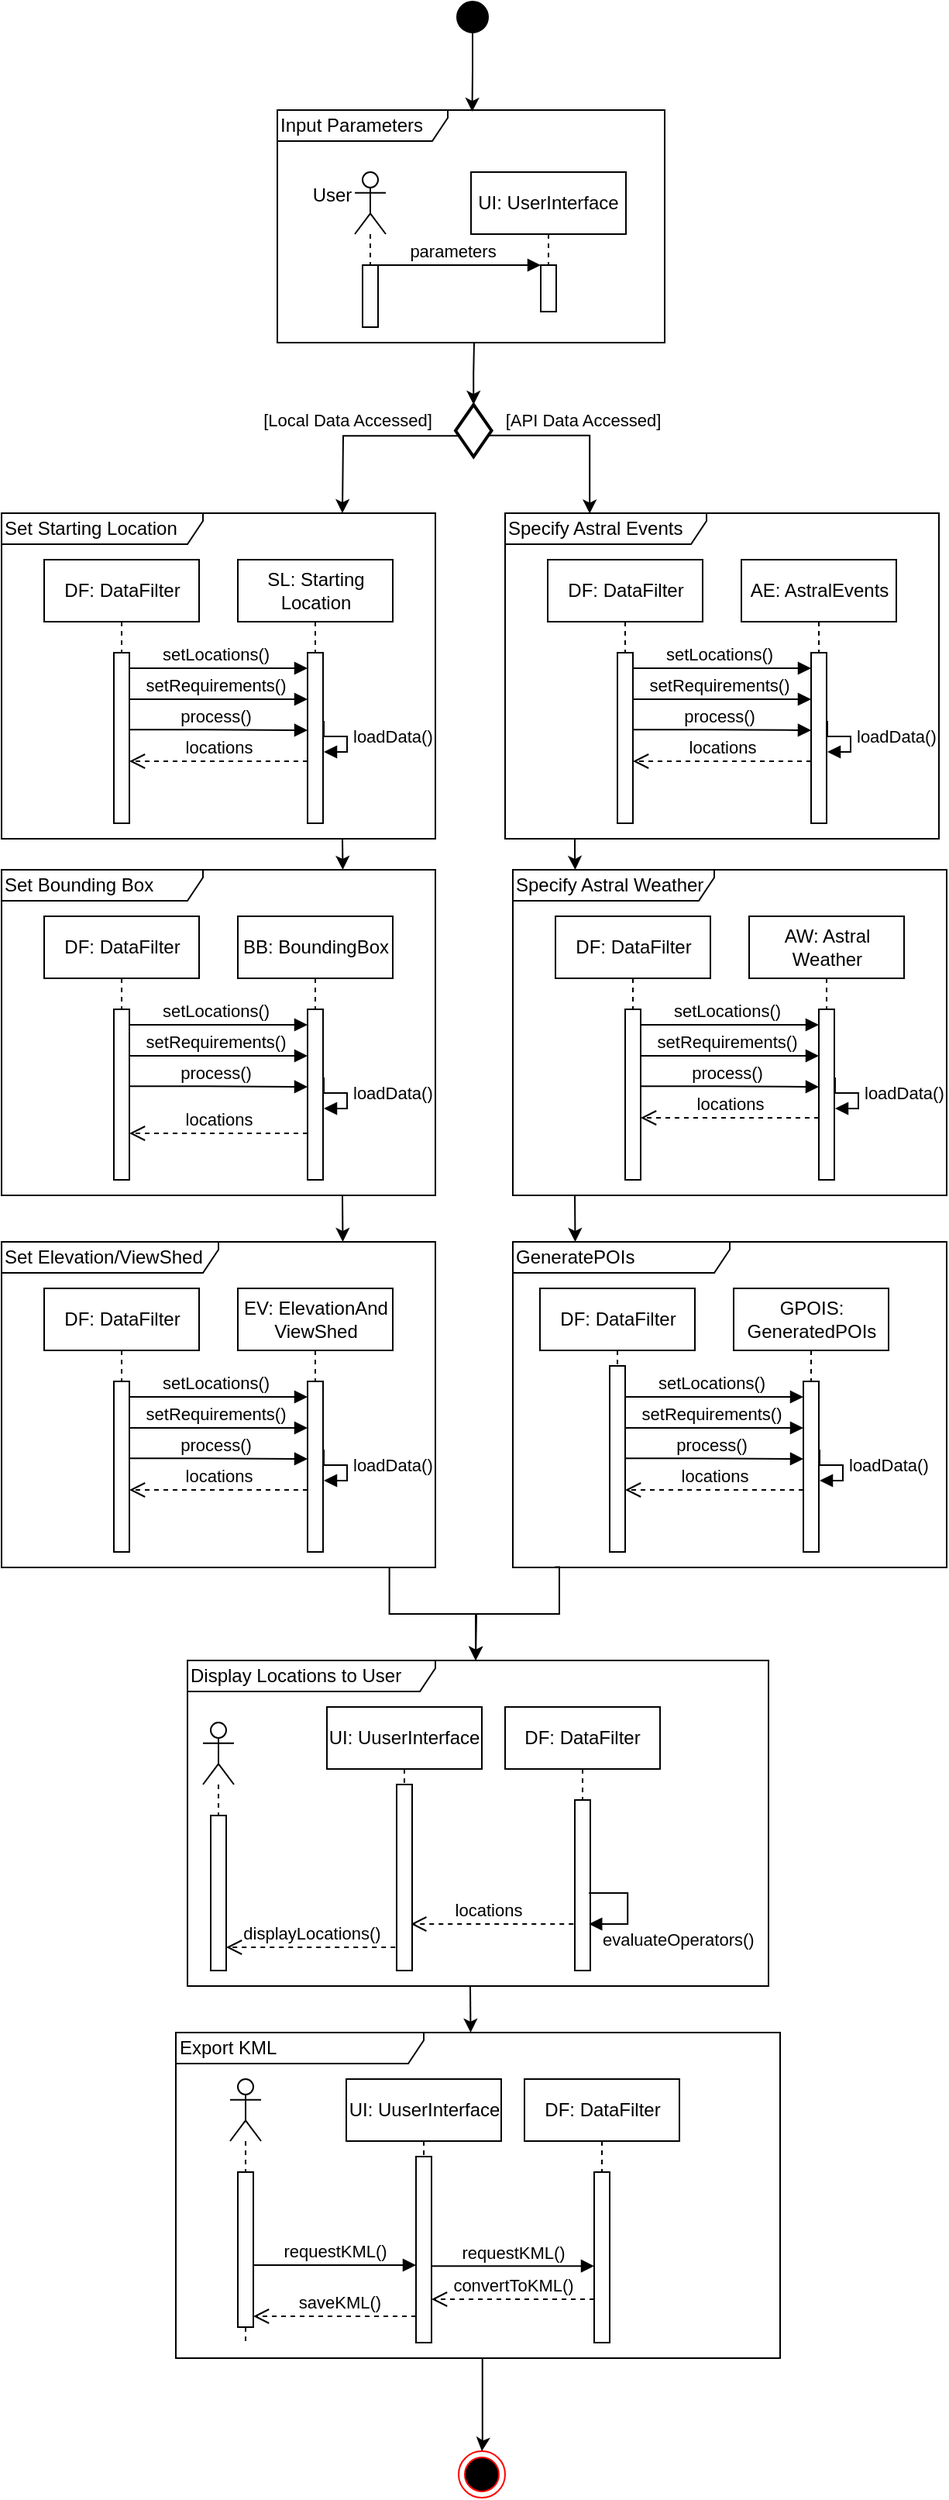 <mxfile version="22.1.7" type="device">
  <diagram id="JHvTjUsWatYXb-uX-RTq" name="Page-1">
    <mxGraphModel dx="778" dy="425" grid="1" gridSize="10" guides="1" tooltips="1" connect="1" arrows="1" fold="1" page="1" pageScale="1" pageWidth="850" pageHeight="1100" math="0" shadow="0">
      <root>
        <mxCell id="0" />
        <mxCell id="1" parent="0" />
        <mxCell id="YiFbiniZsvciW-DfF07e-1" value="" style="ellipse;whiteSpace=wrap;html=1;aspect=fixed;fillColor=#000000;" parent="1" vertex="1">
          <mxGeometry x="364" y="20" width="20" height="20" as="geometry" />
        </mxCell>
        <mxCell id="YiFbiniZsvciW-DfF07e-2" value="" style="shape=umlLifeline;perimeter=lifelinePerimeter;whiteSpace=wrap;html=1;container=1;dropTarget=0;collapsible=0;recursiveResize=0;outlineConnect=0;portConstraint=eastwest;newEdgeStyle={&quot;curved&quot;:0,&quot;rounded&quot;:0};participant=umlActor;" parent="1" vertex="1">
          <mxGeometry x="298" y="130" width="20" height="100" as="geometry" />
        </mxCell>
        <mxCell id="YiFbiniZsvciW-DfF07e-3" value="" style="html=1;points=[[0,0,0,0,5],[0,1,0,0,-5],[1,0,0,0,5],[1,1,0,0,-5]];perimeter=orthogonalPerimeter;outlineConnect=0;targetShapes=umlLifeline;portConstraint=eastwest;newEdgeStyle={&quot;curved&quot;:0,&quot;rounded&quot;:0};" parent="YiFbiniZsvciW-DfF07e-2" vertex="1">
          <mxGeometry x="5" y="60" width="10" height="40" as="geometry" />
        </mxCell>
        <mxCell id="YiFbiniZsvciW-DfF07e-4" value="User" style="text;html=1;align=center;verticalAlign=middle;resizable=0;points=[];autosize=1;strokeColor=none;fillColor=none;" parent="1" vertex="1">
          <mxGeometry x="258" y="130" width="50" height="30" as="geometry" />
        </mxCell>
        <mxCell id="YiFbiniZsvciW-DfF07e-5" value="UI: UserInterface" style="shape=umlLifeline;perimeter=lifelinePerimeter;whiteSpace=wrap;html=1;container=1;dropTarget=0;collapsible=0;recursiveResize=0;outlineConnect=0;portConstraint=eastwest;newEdgeStyle={&quot;curved&quot;:0,&quot;rounded&quot;:0};" parent="1" vertex="1">
          <mxGeometry x="373" y="130" width="100" height="90" as="geometry" />
        </mxCell>
        <mxCell id="YiFbiniZsvciW-DfF07e-6" value="" style="html=1;points=[[0,0,0,0,5],[0,1,0,0,-5],[1,0,0,0,5],[1,1,0,0,-5]];perimeter=orthogonalPerimeter;outlineConnect=0;targetShapes=umlLifeline;portConstraint=eastwest;newEdgeStyle={&quot;curved&quot;:0,&quot;rounded&quot;:0};" parent="YiFbiniZsvciW-DfF07e-5" vertex="1">
          <mxGeometry x="45" y="60" width="10" height="30" as="geometry" />
        </mxCell>
        <mxCell id="YiFbiniZsvciW-DfF07e-7" value="parameters" style="html=1;verticalAlign=bottom;endArrow=block;curved=0;rounded=0;" parent="1" edge="1">
          <mxGeometry width="80" relative="1" as="geometry">
            <mxPoint x="303" y="190" as="sourcePoint" />
            <mxPoint x="418" y="190" as="targetPoint" />
          </mxGeometry>
        </mxCell>
        <mxCell id="YiFbiniZsvciW-DfF07e-9" value="Input Parameters" style="shape=umlFrame;whiteSpace=wrap;html=1;pointerEvents=0;width=110;height=20;align=left;" parent="1" vertex="1">
          <mxGeometry x="248" y="90" width="250" height="150" as="geometry" />
        </mxCell>
        <mxCell id="YiFbiniZsvciW-DfF07e-13" style="edgeStyle=orthogonalEdgeStyle;rounded=0;orthogonalLoop=1;jettySize=auto;html=1;exitX=0.5;exitY=1;exitDx=0;exitDy=0;entryX=0.503;entryY=0.007;entryDx=0;entryDy=0;entryPerimeter=0;" parent="1" source="YiFbiniZsvciW-DfF07e-1" target="YiFbiniZsvciW-DfF07e-9" edge="1">
          <mxGeometry relative="1" as="geometry" />
        </mxCell>
        <mxCell id="DWZ_4HrFMzU2AhQ7Lu3O-1" value="" style="strokeWidth=2;html=1;shape=mxgraph.flowchart.decision;whiteSpace=wrap;" parent="1" vertex="1">
          <mxGeometry x="363.002" y="280.003" width="23.276" height="33.588" as="geometry" />
        </mxCell>
        <mxCell id="DWZ_4HrFMzU2AhQ7Lu3O-2" style="edgeStyle=orthogonalEdgeStyle;rounded=0;orthogonalLoop=1;jettySize=auto;html=1;exitX=0.5;exitY=0;exitDx=0;exitDy=0;exitPerimeter=0;entryX=0.508;entryY=1;entryDx=0;entryDy=0;entryPerimeter=0;startArrow=classic;startFill=1;endArrow=none;endFill=0;" parent="1" source="DWZ_4HrFMzU2AhQ7Lu3O-1" target="YiFbiniZsvciW-DfF07e-9" edge="1">
          <mxGeometry relative="1" as="geometry" />
        </mxCell>
        <mxCell id="DWZ_4HrFMzU2AhQ7Lu3O-7" style="edgeStyle=orthogonalEdgeStyle;rounded=0;orthogonalLoop=1;jettySize=auto;html=1;exitX=0.11;exitY=0.598;exitDx=0;exitDy=0;exitPerimeter=0;" parent="1" edge="1" source="DWZ_4HrFMzU2AhQ7Lu3O-1">
          <mxGeometry relative="1" as="geometry">
            <mxPoint x="290" y="350" as="targetPoint" />
            <mxPoint x="358" y="307" as="sourcePoint" />
          </mxGeometry>
        </mxCell>
        <mxCell id="DWZ_4HrFMzU2AhQ7Lu3O-8" value="[Local Data Accessed]" style="edgeLabel;html=1;align=center;verticalAlign=middle;resizable=0;points=[];" parent="DWZ_4HrFMzU2AhQ7Lu3O-7" vertex="1" connectable="0">
          <mxGeometry x="-0.198" y="1" relative="1" as="geometry">
            <mxPoint x="-23" y="-11" as="offset" />
          </mxGeometry>
        </mxCell>
        <mxCell id="DWZ_4HrFMzU2AhQ7Lu3O-9" style="edgeStyle=orthogonalEdgeStyle;rounded=0;orthogonalLoop=1;jettySize=auto;html=1;exitX=0.893;exitY=0.593;exitDx=0;exitDy=0;exitPerimeter=0;entryX=0.195;entryY=0.001;entryDx=0;entryDy=0;entryPerimeter=0;" parent="1" edge="1" target="DWZ_4HrFMzU2AhQ7Lu3O-59" source="DWZ_4HrFMzU2AhQ7Lu3O-1">
          <mxGeometry relative="1" as="geometry">
            <mxPoint x="460" y="330" as="targetPoint" />
            <Array as="points">
              <mxPoint x="450" y="300" />
            </Array>
            <mxPoint x="398.28" y="300" as="sourcePoint" />
          </mxGeometry>
        </mxCell>
        <mxCell id="DWZ_4HrFMzU2AhQ7Lu3O-10" value="[API Data Accessed]" style="edgeLabel;html=1;align=center;verticalAlign=middle;resizable=0;points=[];" parent="DWZ_4HrFMzU2AhQ7Lu3O-9" vertex="1" connectable="0">
          <mxGeometry x="-0.411" y="3" relative="1" as="geometry">
            <mxPoint x="27" y="-7" as="offset" />
          </mxGeometry>
        </mxCell>
        <mxCell id="DWZ_4HrFMzU2AhQ7Lu3O-21" value="DF: DataFilter" style="shape=umlLifeline;perimeter=lifelinePerimeter;whiteSpace=wrap;html=1;container=1;dropTarget=0;collapsible=0;recursiveResize=0;outlineConnect=0;portConstraint=eastwest;newEdgeStyle={&quot;curved&quot;:0,&quot;rounded&quot;:0};" parent="1" vertex="1">
          <mxGeometry x="97.5" y="380" width="100" height="170" as="geometry" />
        </mxCell>
        <mxCell id="DWZ_4HrFMzU2AhQ7Lu3O-22" value="" style="html=1;points=[[0,0,0,0,5],[0,1,0,0,-5],[1,0,0,0,5],[1,1,0,0,-5]];perimeter=orthogonalPerimeter;outlineConnect=0;targetShapes=umlLifeline;portConstraint=eastwest;newEdgeStyle={&quot;curved&quot;:0,&quot;rounded&quot;:0};" parent="DWZ_4HrFMzU2AhQ7Lu3O-21" vertex="1">
          <mxGeometry x="45" y="60" width="10" height="110" as="geometry" />
        </mxCell>
        <mxCell id="DWZ_4HrFMzU2AhQ7Lu3O-23" value="setLocations()" style="html=1;verticalAlign=bottom;endArrow=block;curved=0;rounded=0;" parent="1" edge="1">
          <mxGeometry x="-0.039" width="80" relative="1" as="geometry">
            <mxPoint x="152.5" y="450" as="sourcePoint" />
            <mxPoint x="267.5" y="450" as="targetPoint" />
            <Array as="points">
              <mxPoint x="212.5" y="450" />
            </Array>
            <mxPoint as="offset" />
          </mxGeometry>
        </mxCell>
        <mxCell id="DWZ_4HrFMzU2AhQ7Lu3O-24" value="locations" style="html=1;verticalAlign=bottom;endArrow=open;dashed=1;endSize=8;curved=0;rounded=0;" parent="1" edge="1">
          <mxGeometry relative="1" as="geometry">
            <mxPoint x="267.5" y="510" as="sourcePoint" />
            <mxPoint x="152.5" y="510" as="targetPoint" />
            <Array as="points">
              <mxPoint x="197.5" y="510" />
            </Array>
            <mxPoint as="offset" />
          </mxGeometry>
        </mxCell>
        <mxCell id="DWZ_4HrFMzU2AhQ7Lu3O-25" value="setRequirements()" style="html=1;verticalAlign=bottom;endArrow=block;curved=0;rounded=0;" parent="1" edge="1">
          <mxGeometry x="-0.039" width="80" relative="1" as="geometry">
            <mxPoint x="152.5" y="470" as="sourcePoint" />
            <mxPoint x="267.5" y="470" as="targetPoint" />
            <Array as="points">
              <mxPoint x="207.5" y="470" />
            </Array>
            <mxPoint as="offset" />
          </mxGeometry>
        </mxCell>
        <mxCell id="DWZ_4HrFMzU2AhQ7Lu3O-26" value="process()" style="html=1;verticalAlign=bottom;endArrow=block;curved=0;rounded=0;" parent="1" edge="1">
          <mxGeometry x="-0.039" width="80" relative="1" as="geometry">
            <mxPoint x="152.5" y="489.68" as="sourcePoint" />
            <mxPoint x="267.5" y="490" as="targetPoint" />
            <Array as="points">
              <mxPoint x="202.5" y="489.68" />
            </Array>
            <mxPoint as="offset" />
          </mxGeometry>
        </mxCell>
        <mxCell id="DWZ_4HrFMzU2AhQ7Lu3O-27" value="SL: Starting Location" style="shape=umlLifeline;perimeter=lifelinePerimeter;whiteSpace=wrap;html=1;container=1;dropTarget=0;collapsible=0;recursiveResize=0;outlineConnect=0;portConstraint=eastwest;newEdgeStyle={&quot;curved&quot;:0,&quot;rounded&quot;:0};" parent="1" vertex="1">
          <mxGeometry x="222.5" y="380" width="100" height="170" as="geometry" />
        </mxCell>
        <mxCell id="DWZ_4HrFMzU2AhQ7Lu3O-28" value="" style="html=1;points=[[0,0,0,0,5],[0,1,0,0,-5],[1,0,0,0,5],[1,1,0,0,-5]];perimeter=orthogonalPerimeter;outlineConnect=0;targetShapes=umlLifeline;portConstraint=eastwest;newEdgeStyle={&quot;curved&quot;:0,&quot;rounded&quot;:0};" parent="DWZ_4HrFMzU2AhQ7Lu3O-27" vertex="1">
          <mxGeometry x="45" y="60" width="10" height="110" as="geometry" />
        </mxCell>
        <mxCell id="DWZ_4HrFMzU2AhQ7Lu3O-29" value="Set Starting Location" style="shape=umlFrame;whiteSpace=wrap;html=1;pointerEvents=0;width=130;height=20;align=left;" parent="1" vertex="1">
          <mxGeometry x="70" y="350" width="280" height="210" as="geometry" />
        </mxCell>
        <mxCell id="DWZ_4HrFMzU2AhQ7Lu3O-30" value="loadData()" style="html=1;align=left;spacingLeft=2;endArrow=block;rounded=0;edgeStyle=orthogonalEdgeStyle;curved=0;rounded=0;" parent="1" edge="1">
          <mxGeometry x="-0.001" relative="1" as="geometry">
            <mxPoint x="278" y="484" as="sourcePoint" />
            <Array as="points">
              <mxPoint x="278" y="494" />
              <mxPoint x="293" y="494" />
              <mxPoint x="293" y="504" />
            </Array>
            <mxPoint x="278" y="504" as="targetPoint" />
            <mxPoint as="offset" />
          </mxGeometry>
        </mxCell>
        <mxCell id="DWZ_4HrFMzU2AhQ7Lu3O-31" value="DF: DataFilter" style="shape=umlLifeline;perimeter=lifelinePerimeter;whiteSpace=wrap;html=1;container=1;dropTarget=0;collapsible=0;recursiveResize=0;outlineConnect=0;portConstraint=eastwest;newEdgeStyle={&quot;curved&quot;:0,&quot;rounded&quot;:0};" parent="1" vertex="1">
          <mxGeometry x="97.5" y="610" width="100" height="170" as="geometry" />
        </mxCell>
        <mxCell id="DWZ_4HrFMzU2AhQ7Lu3O-32" value="" style="html=1;points=[[0,0,0,0,5],[0,1,0,0,-5],[1,0,0,0,5],[1,1,0,0,-5]];perimeter=orthogonalPerimeter;outlineConnect=0;targetShapes=umlLifeline;portConstraint=eastwest;newEdgeStyle={&quot;curved&quot;:0,&quot;rounded&quot;:0};" parent="DWZ_4HrFMzU2AhQ7Lu3O-31" vertex="1">
          <mxGeometry x="45" y="60" width="10" height="110" as="geometry" />
        </mxCell>
        <mxCell id="DWZ_4HrFMzU2AhQ7Lu3O-33" value="setLocations()" style="html=1;verticalAlign=bottom;endArrow=block;curved=0;rounded=0;" parent="1" edge="1">
          <mxGeometry x="-0.039" width="80" relative="1" as="geometry">
            <mxPoint x="152.5" y="680" as="sourcePoint" />
            <mxPoint x="267.5" y="680" as="targetPoint" />
            <Array as="points">
              <mxPoint x="212.5" y="680" />
            </Array>
            <mxPoint as="offset" />
          </mxGeometry>
        </mxCell>
        <mxCell id="DWZ_4HrFMzU2AhQ7Lu3O-35" value="setRequirements()" style="html=1;verticalAlign=bottom;endArrow=block;curved=0;rounded=0;" parent="1" edge="1">
          <mxGeometry x="-0.039" width="80" relative="1" as="geometry">
            <mxPoint x="152.5" y="700" as="sourcePoint" />
            <mxPoint x="267.5" y="700" as="targetPoint" />
            <Array as="points">
              <mxPoint x="207.5" y="700" />
            </Array>
            <mxPoint as="offset" />
          </mxGeometry>
        </mxCell>
        <mxCell id="DWZ_4HrFMzU2AhQ7Lu3O-36" value="process()" style="html=1;verticalAlign=bottom;endArrow=block;curved=0;rounded=0;" parent="1" edge="1">
          <mxGeometry x="-0.039" width="80" relative="1" as="geometry">
            <mxPoint x="152.5" y="719.68" as="sourcePoint" />
            <mxPoint x="267.5" y="720" as="targetPoint" />
            <Array as="points">
              <mxPoint x="202.5" y="719.68" />
            </Array>
            <mxPoint as="offset" />
          </mxGeometry>
        </mxCell>
        <mxCell id="DWZ_4HrFMzU2AhQ7Lu3O-37" value="BB: BoundingBox" style="shape=umlLifeline;perimeter=lifelinePerimeter;whiteSpace=wrap;html=1;container=1;dropTarget=0;collapsible=0;recursiveResize=0;outlineConnect=0;portConstraint=eastwest;newEdgeStyle={&quot;curved&quot;:0,&quot;rounded&quot;:0};" parent="1" vertex="1">
          <mxGeometry x="222.5" y="610" width="100" height="170" as="geometry" />
        </mxCell>
        <mxCell id="DWZ_4HrFMzU2AhQ7Lu3O-38" value="" style="html=1;points=[[0,0,0,0,5],[0,1,0,0,-5],[1,0,0,0,5],[1,1,0,0,-5]];perimeter=orthogonalPerimeter;outlineConnect=0;targetShapes=umlLifeline;portConstraint=eastwest;newEdgeStyle={&quot;curved&quot;:0,&quot;rounded&quot;:0};" parent="DWZ_4HrFMzU2AhQ7Lu3O-37" vertex="1">
          <mxGeometry x="45" y="60" width="10" height="110" as="geometry" />
        </mxCell>
        <mxCell id="DWZ_4HrFMzU2AhQ7Lu3O-39" value="Set Bounding Box" style="shape=umlFrame;whiteSpace=wrap;html=1;pointerEvents=0;width=130;height=20;align=left;" parent="1" vertex="1">
          <mxGeometry x="70" y="580" width="280" height="210" as="geometry" />
        </mxCell>
        <mxCell id="DWZ_4HrFMzU2AhQ7Lu3O-40" value="loadData()" style="html=1;align=left;spacingLeft=2;endArrow=block;rounded=0;edgeStyle=orthogonalEdgeStyle;curved=0;rounded=0;" parent="1" edge="1">
          <mxGeometry x="-0.001" relative="1" as="geometry">
            <mxPoint x="278" y="714" as="sourcePoint" />
            <Array as="points">
              <mxPoint x="278" y="724" />
              <mxPoint x="293" y="724" />
              <mxPoint x="293" y="734" />
            </Array>
            <mxPoint x="278" y="734" as="targetPoint" />
            <mxPoint as="offset" />
          </mxGeometry>
        </mxCell>
        <mxCell id="DWZ_4HrFMzU2AhQ7Lu3O-41" value="DF: DataFilter" style="shape=umlLifeline;perimeter=lifelinePerimeter;whiteSpace=wrap;html=1;container=1;dropTarget=0;collapsible=0;recursiveResize=0;outlineConnect=0;portConstraint=eastwest;newEdgeStyle={&quot;curved&quot;:0,&quot;rounded&quot;:0};" parent="1" vertex="1">
          <mxGeometry x="97.5" y="850" width="100" height="170" as="geometry" />
        </mxCell>
        <mxCell id="DWZ_4HrFMzU2AhQ7Lu3O-42" value="" style="html=1;points=[[0,0,0,0,5],[0,1,0,0,-5],[1,0,0,0,5],[1,1,0,0,-5]];perimeter=orthogonalPerimeter;outlineConnect=0;targetShapes=umlLifeline;portConstraint=eastwest;newEdgeStyle={&quot;curved&quot;:0,&quot;rounded&quot;:0};" parent="DWZ_4HrFMzU2AhQ7Lu3O-41" vertex="1">
          <mxGeometry x="45" y="60" width="10" height="110" as="geometry" />
        </mxCell>
        <mxCell id="DWZ_4HrFMzU2AhQ7Lu3O-43" value="setLocations()" style="html=1;verticalAlign=bottom;endArrow=block;curved=0;rounded=0;" parent="1" edge="1">
          <mxGeometry x="-0.039" width="80" relative="1" as="geometry">
            <mxPoint x="152.5" y="920" as="sourcePoint" />
            <mxPoint x="267.5" y="920" as="targetPoint" />
            <Array as="points">
              <mxPoint x="212.5" y="920" />
            </Array>
            <mxPoint as="offset" />
          </mxGeometry>
        </mxCell>
        <mxCell id="DWZ_4HrFMzU2AhQ7Lu3O-44" value="locations" style="html=1;verticalAlign=bottom;endArrow=open;dashed=1;endSize=8;curved=0;rounded=0;" parent="1" edge="1">
          <mxGeometry relative="1" as="geometry">
            <mxPoint x="267.5" y="980" as="sourcePoint" />
            <mxPoint x="152.5" y="980" as="targetPoint" />
            <Array as="points">
              <mxPoint x="197.5" y="980" />
            </Array>
            <mxPoint as="offset" />
          </mxGeometry>
        </mxCell>
        <mxCell id="DWZ_4HrFMzU2AhQ7Lu3O-45" value="setRequirements()" style="html=1;verticalAlign=bottom;endArrow=block;curved=0;rounded=0;" parent="1" edge="1">
          <mxGeometry x="-0.039" width="80" relative="1" as="geometry">
            <mxPoint x="152.5" y="940" as="sourcePoint" />
            <mxPoint x="267.5" y="940" as="targetPoint" />
            <Array as="points">
              <mxPoint x="207.5" y="940" />
            </Array>
            <mxPoint as="offset" />
          </mxGeometry>
        </mxCell>
        <mxCell id="DWZ_4HrFMzU2AhQ7Lu3O-46" value="process()" style="html=1;verticalAlign=bottom;endArrow=block;curved=0;rounded=0;" parent="1" edge="1">
          <mxGeometry x="-0.039" width="80" relative="1" as="geometry">
            <mxPoint x="152.5" y="959.68" as="sourcePoint" />
            <mxPoint x="267.5" y="960" as="targetPoint" />
            <Array as="points">
              <mxPoint x="202.5" y="959.68" />
            </Array>
            <mxPoint as="offset" />
          </mxGeometry>
        </mxCell>
        <mxCell id="DWZ_4HrFMzU2AhQ7Lu3O-47" value="EV: ElevationAnd&lt;br&gt;ViewShed" style="shape=umlLifeline;perimeter=lifelinePerimeter;whiteSpace=wrap;html=1;container=1;dropTarget=0;collapsible=0;recursiveResize=0;outlineConnect=0;portConstraint=eastwest;newEdgeStyle={&quot;curved&quot;:0,&quot;rounded&quot;:0};" parent="1" vertex="1">
          <mxGeometry x="222.5" y="850" width="100" height="170" as="geometry" />
        </mxCell>
        <mxCell id="DWZ_4HrFMzU2AhQ7Lu3O-48" value="" style="html=1;points=[[0,0,0,0,5],[0,1,0,0,-5],[1,0,0,0,5],[1,1,0,0,-5]];perimeter=orthogonalPerimeter;outlineConnect=0;targetShapes=umlLifeline;portConstraint=eastwest;newEdgeStyle={&quot;curved&quot;:0,&quot;rounded&quot;:0};" parent="DWZ_4HrFMzU2AhQ7Lu3O-47" vertex="1">
          <mxGeometry x="45" y="60" width="10" height="110" as="geometry" />
        </mxCell>
        <mxCell id="DWZ_4HrFMzU2AhQ7Lu3O-49" value="Set Elevation/ViewShed" style="shape=umlFrame;whiteSpace=wrap;html=1;pointerEvents=0;width=140;height=20;align=left;" parent="1" vertex="1">
          <mxGeometry x="70" y="820" width="280" height="210" as="geometry" />
        </mxCell>
        <mxCell id="DWZ_4HrFMzU2AhQ7Lu3O-50" value="loadData()" style="html=1;align=left;spacingLeft=2;endArrow=block;rounded=0;edgeStyle=orthogonalEdgeStyle;curved=0;rounded=0;" parent="1" edge="1">
          <mxGeometry x="-0.001" relative="1" as="geometry">
            <mxPoint x="278" y="954" as="sourcePoint" />
            <Array as="points">
              <mxPoint x="278" y="964" />
              <mxPoint x="293" y="964" />
              <mxPoint x="293" y="974" />
            </Array>
            <mxPoint x="278" y="974" as="targetPoint" />
            <mxPoint as="offset" />
          </mxGeometry>
        </mxCell>
        <mxCell id="DWZ_4HrFMzU2AhQ7Lu3O-51" value="DF: DataFilter" style="shape=umlLifeline;perimeter=lifelinePerimeter;whiteSpace=wrap;html=1;container=1;dropTarget=0;collapsible=0;recursiveResize=0;outlineConnect=0;portConstraint=eastwest;newEdgeStyle={&quot;curved&quot;:0,&quot;rounded&quot;:0};" parent="1" vertex="1">
          <mxGeometry x="422.5" y="380" width="100" height="170" as="geometry" />
        </mxCell>
        <mxCell id="DWZ_4HrFMzU2AhQ7Lu3O-52" value="" style="html=1;points=[[0,0,0,0,5],[0,1,0,0,-5],[1,0,0,0,5],[1,1,0,0,-5]];perimeter=orthogonalPerimeter;outlineConnect=0;targetShapes=umlLifeline;portConstraint=eastwest;newEdgeStyle={&quot;curved&quot;:0,&quot;rounded&quot;:0};" parent="DWZ_4HrFMzU2AhQ7Lu3O-51" vertex="1">
          <mxGeometry x="45" y="60" width="10" height="110" as="geometry" />
        </mxCell>
        <mxCell id="DWZ_4HrFMzU2AhQ7Lu3O-53" value="setLocations()" style="html=1;verticalAlign=bottom;endArrow=block;curved=0;rounded=0;" parent="1" edge="1">
          <mxGeometry x="-0.039" width="80" relative="1" as="geometry">
            <mxPoint x="477.5" y="450" as="sourcePoint" />
            <mxPoint x="592.5" y="450" as="targetPoint" />
            <Array as="points">
              <mxPoint x="537.5" y="450" />
            </Array>
            <mxPoint as="offset" />
          </mxGeometry>
        </mxCell>
        <mxCell id="DWZ_4HrFMzU2AhQ7Lu3O-54" value="locations" style="html=1;verticalAlign=bottom;endArrow=open;dashed=1;endSize=8;curved=0;rounded=0;" parent="1" edge="1">
          <mxGeometry relative="1" as="geometry">
            <mxPoint x="592.5" y="510" as="sourcePoint" />
            <mxPoint x="477.5" y="510" as="targetPoint" />
            <Array as="points">
              <mxPoint x="522.5" y="510" />
            </Array>
            <mxPoint as="offset" />
          </mxGeometry>
        </mxCell>
        <mxCell id="DWZ_4HrFMzU2AhQ7Lu3O-55" value="setRequirements()" style="html=1;verticalAlign=bottom;endArrow=block;curved=0;rounded=0;" parent="1" edge="1">
          <mxGeometry x="-0.039" width="80" relative="1" as="geometry">
            <mxPoint x="477.5" y="470" as="sourcePoint" />
            <mxPoint x="592.5" y="470" as="targetPoint" />
            <Array as="points">
              <mxPoint x="532.5" y="470" />
            </Array>
            <mxPoint as="offset" />
          </mxGeometry>
        </mxCell>
        <mxCell id="DWZ_4HrFMzU2AhQ7Lu3O-56" value="process()" style="html=1;verticalAlign=bottom;endArrow=block;curved=0;rounded=0;" parent="1" edge="1">
          <mxGeometry x="-0.039" width="80" relative="1" as="geometry">
            <mxPoint x="477.5" y="489.68" as="sourcePoint" />
            <mxPoint x="592.5" y="490" as="targetPoint" />
            <Array as="points">
              <mxPoint x="527.5" y="489.68" />
            </Array>
            <mxPoint as="offset" />
          </mxGeometry>
        </mxCell>
        <mxCell id="DWZ_4HrFMzU2AhQ7Lu3O-57" value="AE: AstralEvents" style="shape=umlLifeline;perimeter=lifelinePerimeter;whiteSpace=wrap;html=1;container=1;dropTarget=0;collapsible=0;recursiveResize=0;outlineConnect=0;portConstraint=eastwest;newEdgeStyle={&quot;curved&quot;:0,&quot;rounded&quot;:0};" parent="1" vertex="1">
          <mxGeometry x="547.5" y="380" width="100" height="170" as="geometry" />
        </mxCell>
        <mxCell id="DWZ_4HrFMzU2AhQ7Lu3O-58" value="" style="html=1;points=[[0,0,0,0,5],[0,1,0,0,-5],[1,0,0,0,5],[1,1,0,0,-5]];perimeter=orthogonalPerimeter;outlineConnect=0;targetShapes=umlLifeline;portConstraint=eastwest;newEdgeStyle={&quot;curved&quot;:0,&quot;rounded&quot;:0};" parent="DWZ_4HrFMzU2AhQ7Lu3O-57" vertex="1">
          <mxGeometry x="45" y="60" width="10" height="110" as="geometry" />
        </mxCell>
        <mxCell id="DWZ_4HrFMzU2AhQ7Lu3O-59" value="Specify Astral Events" style="shape=umlFrame;whiteSpace=wrap;html=1;pointerEvents=0;width=130;height=20;align=left;" parent="1" vertex="1">
          <mxGeometry x="395" y="350" width="280" height="210" as="geometry" />
        </mxCell>
        <mxCell id="DWZ_4HrFMzU2AhQ7Lu3O-60" value="loadData()" style="html=1;align=left;spacingLeft=2;endArrow=block;rounded=0;edgeStyle=orthogonalEdgeStyle;curved=0;rounded=0;" parent="1" edge="1">
          <mxGeometry x="-0.001" relative="1" as="geometry">
            <mxPoint x="603" y="484" as="sourcePoint" />
            <Array as="points">
              <mxPoint x="603" y="494" />
              <mxPoint x="618" y="494" />
              <mxPoint x="618" y="504" />
            </Array>
            <mxPoint x="603" y="504" as="targetPoint" />
            <mxPoint as="offset" />
          </mxGeometry>
        </mxCell>
        <mxCell id="DWZ_4HrFMzU2AhQ7Lu3O-61" value="DF: DataFilter" style="shape=umlLifeline;perimeter=lifelinePerimeter;whiteSpace=wrap;html=1;container=1;dropTarget=0;collapsible=0;recursiveResize=0;outlineConnect=0;portConstraint=eastwest;newEdgeStyle={&quot;curved&quot;:0,&quot;rounded&quot;:0};" parent="1" vertex="1">
          <mxGeometry x="427.5" y="610" width="100" height="170" as="geometry" />
        </mxCell>
        <mxCell id="DWZ_4HrFMzU2AhQ7Lu3O-62" value="" style="html=1;points=[[0,0,0,0,5],[0,1,0,0,-5],[1,0,0,0,5],[1,1,0,0,-5]];perimeter=orthogonalPerimeter;outlineConnect=0;targetShapes=umlLifeline;portConstraint=eastwest;newEdgeStyle={&quot;curved&quot;:0,&quot;rounded&quot;:0};" parent="DWZ_4HrFMzU2AhQ7Lu3O-61" vertex="1">
          <mxGeometry x="45" y="60" width="10" height="110" as="geometry" />
        </mxCell>
        <mxCell id="DWZ_4HrFMzU2AhQ7Lu3O-63" value="setLocations()" style="html=1;verticalAlign=bottom;endArrow=block;curved=0;rounded=0;" parent="1" edge="1">
          <mxGeometry x="-0.039" width="80" relative="1" as="geometry">
            <mxPoint x="482.5" y="680" as="sourcePoint" />
            <mxPoint x="597.5" y="680" as="targetPoint" />
            <Array as="points">
              <mxPoint x="542.5" y="680" />
            </Array>
            <mxPoint as="offset" />
          </mxGeometry>
        </mxCell>
        <mxCell id="DWZ_4HrFMzU2AhQ7Lu3O-64" value="locations" style="html=1;verticalAlign=bottom;endArrow=open;dashed=1;endSize=8;curved=0;rounded=0;" parent="1" edge="1">
          <mxGeometry relative="1" as="geometry">
            <mxPoint x="597.5" y="740" as="sourcePoint" />
            <mxPoint x="482.5" y="740" as="targetPoint" />
            <Array as="points">
              <mxPoint x="527.5" y="740" />
            </Array>
            <mxPoint as="offset" />
          </mxGeometry>
        </mxCell>
        <mxCell id="DWZ_4HrFMzU2AhQ7Lu3O-65" value="setRequirements()" style="html=1;verticalAlign=bottom;endArrow=block;curved=0;rounded=0;" parent="1" edge="1">
          <mxGeometry x="-0.039" width="80" relative="1" as="geometry">
            <mxPoint x="482.5" y="700" as="sourcePoint" />
            <mxPoint x="597.5" y="700" as="targetPoint" />
            <Array as="points">
              <mxPoint x="537.5" y="700" />
            </Array>
            <mxPoint as="offset" />
          </mxGeometry>
        </mxCell>
        <mxCell id="DWZ_4HrFMzU2AhQ7Lu3O-66" value="process()" style="html=1;verticalAlign=bottom;endArrow=block;curved=0;rounded=0;" parent="1" edge="1">
          <mxGeometry x="-0.039" width="80" relative="1" as="geometry">
            <mxPoint x="482.5" y="719.68" as="sourcePoint" />
            <mxPoint x="597.5" y="720" as="targetPoint" />
            <Array as="points">
              <mxPoint x="532.5" y="719.68" />
            </Array>
            <mxPoint as="offset" />
          </mxGeometry>
        </mxCell>
        <mxCell id="DWZ_4HrFMzU2AhQ7Lu3O-67" value="AW: Astral Weather" style="shape=umlLifeline;perimeter=lifelinePerimeter;whiteSpace=wrap;html=1;container=1;dropTarget=0;collapsible=0;recursiveResize=0;outlineConnect=0;portConstraint=eastwest;newEdgeStyle={&quot;curved&quot;:0,&quot;rounded&quot;:0};" parent="1" vertex="1">
          <mxGeometry x="552.5" y="610" width="100" height="170" as="geometry" />
        </mxCell>
        <mxCell id="DWZ_4HrFMzU2AhQ7Lu3O-68" value="" style="html=1;points=[[0,0,0,0,5],[0,1,0,0,-5],[1,0,0,0,5],[1,1,0,0,-5]];perimeter=orthogonalPerimeter;outlineConnect=0;targetShapes=umlLifeline;portConstraint=eastwest;newEdgeStyle={&quot;curved&quot;:0,&quot;rounded&quot;:0};" parent="DWZ_4HrFMzU2AhQ7Lu3O-67" vertex="1">
          <mxGeometry x="45" y="60" width="10" height="110" as="geometry" />
        </mxCell>
        <mxCell id="DWZ_4HrFMzU2AhQ7Lu3O-69" value="Specify Astral Weather" style="shape=umlFrame;whiteSpace=wrap;html=1;pointerEvents=0;width=130;height=20;align=left;" parent="1" vertex="1">
          <mxGeometry x="400" y="580" width="280" height="210" as="geometry" />
        </mxCell>
        <mxCell id="DWZ_4HrFMzU2AhQ7Lu3O-70" value="loadData()" style="html=1;align=left;spacingLeft=2;endArrow=block;rounded=0;edgeStyle=orthogonalEdgeStyle;curved=0;rounded=0;" parent="1" edge="1">
          <mxGeometry x="-0.001" relative="1" as="geometry">
            <mxPoint x="608" y="714" as="sourcePoint" />
            <Array as="points">
              <mxPoint x="608" y="724" />
              <mxPoint x="623" y="724" />
              <mxPoint x="623" y="734" />
            </Array>
            <mxPoint x="608" y="734" as="targetPoint" />
            <mxPoint as="offset" />
          </mxGeometry>
        </mxCell>
        <mxCell id="DWZ_4HrFMzU2AhQ7Lu3O-71" value="DF: DataFilter" style="shape=umlLifeline;perimeter=lifelinePerimeter;whiteSpace=wrap;html=1;container=1;dropTarget=0;collapsible=0;recursiveResize=0;outlineConnect=0;portConstraint=eastwest;newEdgeStyle={&quot;curved&quot;:0,&quot;rounded&quot;:0};" parent="1" vertex="1">
          <mxGeometry x="417.5" y="850" width="100" height="170" as="geometry" />
        </mxCell>
        <mxCell id="DWZ_4HrFMzU2AhQ7Lu3O-72" value="" style="html=1;points=[[0,0,0,0,5],[0,1,0,0,-5],[1,0,0,0,5],[1,1,0,0,-5]];perimeter=orthogonalPerimeter;outlineConnect=0;targetShapes=umlLifeline;portConstraint=eastwest;newEdgeStyle={&quot;curved&quot;:0,&quot;rounded&quot;:0};" parent="DWZ_4HrFMzU2AhQ7Lu3O-71" vertex="1">
          <mxGeometry x="45" y="50" width="10" height="120" as="geometry" />
        </mxCell>
        <mxCell id="DWZ_4HrFMzU2AhQ7Lu3O-73" value="setLocations()" style="html=1;verticalAlign=bottom;endArrow=block;curved=0;rounded=0;" parent="1" edge="1">
          <mxGeometry x="-0.039" width="80" relative="1" as="geometry">
            <mxPoint x="472.5" y="920" as="sourcePoint" />
            <mxPoint x="587.5" y="920" as="targetPoint" />
            <Array as="points">
              <mxPoint x="532.5" y="920" />
            </Array>
            <mxPoint as="offset" />
          </mxGeometry>
        </mxCell>
        <mxCell id="DWZ_4HrFMzU2AhQ7Lu3O-74" value="locations" style="html=1;verticalAlign=bottom;endArrow=open;dashed=1;endSize=8;curved=0;rounded=0;" parent="1" edge="1">
          <mxGeometry relative="1" as="geometry">
            <mxPoint x="587.5" y="980" as="sourcePoint" />
            <mxPoint x="472.5" y="980" as="targetPoint" />
            <Array as="points">
              <mxPoint x="517.5" y="980" />
            </Array>
            <mxPoint as="offset" />
          </mxGeometry>
        </mxCell>
        <mxCell id="DWZ_4HrFMzU2AhQ7Lu3O-75" value="setRequirements()" style="html=1;verticalAlign=bottom;endArrow=block;curved=0;rounded=0;" parent="1" edge="1">
          <mxGeometry x="-0.039" width="80" relative="1" as="geometry">
            <mxPoint x="472.5" y="940" as="sourcePoint" />
            <mxPoint x="587.5" y="940" as="targetPoint" />
            <Array as="points">
              <mxPoint x="527.5" y="940" />
            </Array>
            <mxPoint as="offset" />
          </mxGeometry>
        </mxCell>
        <mxCell id="DWZ_4HrFMzU2AhQ7Lu3O-76" value="process()" style="html=1;verticalAlign=bottom;endArrow=block;curved=0;rounded=0;" parent="1" edge="1">
          <mxGeometry x="-0.039" width="80" relative="1" as="geometry">
            <mxPoint x="472.5" y="959.68" as="sourcePoint" />
            <mxPoint x="587.5" y="960" as="targetPoint" />
            <Array as="points">
              <mxPoint x="522.5" y="959.68" />
            </Array>
            <mxPoint as="offset" />
          </mxGeometry>
        </mxCell>
        <mxCell id="DWZ_4HrFMzU2AhQ7Lu3O-77" value="GPOIS: GeneratedPOIs" style="shape=umlLifeline;perimeter=lifelinePerimeter;whiteSpace=wrap;html=1;container=1;dropTarget=0;collapsible=0;recursiveResize=0;outlineConnect=0;portConstraint=eastwest;newEdgeStyle={&quot;curved&quot;:0,&quot;rounded&quot;:0};" parent="1" vertex="1">
          <mxGeometry x="542.5" y="850" width="100" height="170" as="geometry" />
        </mxCell>
        <mxCell id="DWZ_4HrFMzU2AhQ7Lu3O-78" value="" style="html=1;points=[[0,0,0,0,5],[0,1,0,0,-5],[1,0,0,0,5],[1,1,0,0,-5]];perimeter=orthogonalPerimeter;outlineConnect=0;targetShapes=umlLifeline;portConstraint=eastwest;newEdgeStyle={&quot;curved&quot;:0,&quot;rounded&quot;:0};" parent="DWZ_4HrFMzU2AhQ7Lu3O-77" vertex="1">
          <mxGeometry x="45" y="60" width="10" height="110" as="geometry" />
        </mxCell>
        <mxCell id="DWZ_4HrFMzU2AhQ7Lu3O-79" value="GeneratePOIs" style="shape=umlFrame;whiteSpace=wrap;html=1;pointerEvents=0;width=140;height=20;align=left;" parent="1" vertex="1">
          <mxGeometry x="400" y="820" width="280" height="210" as="geometry" />
        </mxCell>
        <mxCell id="DWZ_4HrFMzU2AhQ7Lu3O-80" value="loadData()" style="html=1;align=left;spacingLeft=2;endArrow=block;rounded=0;edgeStyle=orthogonalEdgeStyle;curved=0;rounded=0;" parent="1" edge="1">
          <mxGeometry x="-0.001" relative="1" as="geometry">
            <mxPoint x="598" y="954" as="sourcePoint" />
            <Array as="points">
              <mxPoint x="598" y="964" />
              <mxPoint x="613" y="964" />
              <mxPoint x="613" y="974" />
            </Array>
            <mxPoint x="598" y="974" as="targetPoint" />
            <mxPoint as="offset" />
          </mxGeometry>
        </mxCell>
        <mxCell id="DWZ_4HrFMzU2AhQ7Lu3O-84" style="edgeStyle=orthogonalEdgeStyle;rounded=0;orthogonalLoop=1;jettySize=auto;html=1;entryX=0.508;entryY=1;entryDx=0;entryDy=0;entryPerimeter=0;" parent="1" edge="1">
          <mxGeometry relative="1" as="geometry">
            <mxPoint x="290" y="560" as="sourcePoint" />
            <mxPoint x="290.25" y="580" as="targetPoint" />
          </mxGeometry>
        </mxCell>
        <mxCell id="DWZ_4HrFMzU2AhQ7Lu3O-85" style="edgeStyle=orthogonalEdgeStyle;rounded=0;orthogonalLoop=1;jettySize=auto;html=1;entryX=0.508;entryY=1;entryDx=0;entryDy=0;entryPerimeter=0;" parent="1" edge="1">
          <mxGeometry relative="1" as="geometry">
            <mxPoint x="440" y="560" as="sourcePoint" />
            <mxPoint x="440.25" y="580" as="targetPoint" />
            <Array as="points">
              <mxPoint x="440" y="570" />
              <mxPoint x="440" y="570" />
            </Array>
          </mxGeometry>
        </mxCell>
        <mxCell id="DWZ_4HrFMzU2AhQ7Lu3O-86" style="edgeStyle=orthogonalEdgeStyle;rounded=0;orthogonalLoop=1;jettySize=auto;html=1;entryX=0.508;entryY=1;entryDx=0;entryDy=0;entryPerimeter=0;" parent="1" edge="1">
          <mxGeometry relative="1" as="geometry">
            <mxPoint x="290" y="790" as="sourcePoint" />
            <mxPoint x="290.25" y="820" as="targetPoint" />
          </mxGeometry>
        </mxCell>
        <mxCell id="DWZ_4HrFMzU2AhQ7Lu3O-89" value="UI: UuserInterface" style="shape=umlLifeline;perimeter=lifelinePerimeter;whiteSpace=wrap;html=1;container=1;dropTarget=0;collapsible=0;recursiveResize=0;outlineConnect=0;portConstraint=eastwest;newEdgeStyle={&quot;curved&quot;:0,&quot;rounded&quot;:0};" parent="1" vertex="1">
          <mxGeometry x="280" y="1120" width="100" height="170" as="geometry" />
        </mxCell>
        <mxCell id="DWZ_4HrFMzU2AhQ7Lu3O-90" value="" style="html=1;points=[[0,0,0,0,5],[0,1,0,0,-5],[1,0,0,0,5],[1,1,0,0,-5]];perimeter=orthogonalPerimeter;outlineConnect=0;targetShapes=umlLifeline;portConstraint=eastwest;newEdgeStyle={&quot;curved&quot;:0,&quot;rounded&quot;:0};" parent="DWZ_4HrFMzU2AhQ7Lu3O-89" vertex="1">
          <mxGeometry x="45" y="50" width="10" height="120" as="geometry" />
        </mxCell>
        <mxCell id="DWZ_4HrFMzU2AhQ7Lu3O-91" value="DF: DataFilter" style="shape=umlLifeline;perimeter=lifelinePerimeter;whiteSpace=wrap;html=1;container=1;dropTarget=0;collapsible=0;recursiveResize=0;outlineConnect=0;portConstraint=eastwest;newEdgeStyle={&quot;curved&quot;:0,&quot;rounded&quot;:0};" parent="1" vertex="1">
          <mxGeometry x="395" y="1120" width="100" height="170" as="geometry" />
        </mxCell>
        <mxCell id="DWZ_4HrFMzU2AhQ7Lu3O-92" value="" style="html=1;points=[[0,0,0,0,5],[0,1,0,0,-5],[1,0,0,0,5],[1,1,0,0,-5]];perimeter=orthogonalPerimeter;outlineConnect=0;targetShapes=umlLifeline;portConstraint=eastwest;newEdgeStyle={&quot;curved&quot;:0,&quot;rounded&quot;:0};" parent="DWZ_4HrFMzU2AhQ7Lu3O-91" vertex="1">
          <mxGeometry x="45" y="60" width="10" height="110" as="geometry" />
        </mxCell>
        <mxCell id="DWZ_4HrFMzU2AhQ7Lu3O-93" value="Display Locations to User" style="shape=umlFrame;whiteSpace=wrap;html=1;pointerEvents=0;width=160;height=20;align=left;" parent="1" vertex="1">
          <mxGeometry x="190" y="1090" width="375" height="210" as="geometry" />
        </mxCell>
        <mxCell id="DWZ_4HrFMzU2AhQ7Lu3O-97" value="" style="shape=umlLifeline;perimeter=lifelinePerimeter;whiteSpace=wrap;html=1;container=1;dropTarget=0;collapsible=0;recursiveResize=0;outlineConnect=0;portConstraint=eastwest;newEdgeStyle={&quot;curved&quot;:0,&quot;rounded&quot;:0};participant=umlActor;" parent="1" vertex="1">
          <mxGeometry x="200" y="1130" width="20" height="160" as="geometry" />
        </mxCell>
        <mxCell id="DWZ_4HrFMzU2AhQ7Lu3O-98" value="" style="html=1;points=[[0,0,0,0,5],[0,1,0,0,-5],[1,0,0,0,5],[1,1,0,0,-5]];perimeter=orthogonalPerimeter;outlineConnect=0;targetShapes=umlLifeline;portConstraint=eastwest;newEdgeStyle={&quot;curved&quot;:0,&quot;rounded&quot;:0};" parent="DWZ_4HrFMzU2AhQ7Lu3O-97" vertex="1">
          <mxGeometry x="5" y="60" width="10" height="100" as="geometry" />
        </mxCell>
        <mxCell id="DWZ_4HrFMzU2AhQ7Lu3O-99" value="evaluateOperators()" style="html=1;align=left;spacingLeft=2;endArrow=block;rounded=0;edgeStyle=orthogonalEdgeStyle;curved=0;rounded=0;" parent="1" edge="1">
          <mxGeometry x="0.857" y="10" relative="1" as="geometry">
            <mxPoint x="449.11" y="1240" as="sourcePoint" />
            <Array as="points">
              <mxPoint x="474.11" y="1240" />
              <mxPoint x="474.11" y="1260" />
            </Array>
            <mxPoint x="449.11" y="1260" as="targetPoint" />
            <mxPoint as="offset" />
          </mxGeometry>
        </mxCell>
        <mxCell id="DWZ_4HrFMzU2AhQ7Lu3O-100" value="displayLocations()" style="html=1;verticalAlign=bottom;endArrow=open;dashed=1;endSize=8;curved=0;rounded=0;" parent="1" target="DWZ_4HrFMzU2AhQ7Lu3O-98" edge="1">
          <mxGeometry relative="1" as="geometry">
            <mxPoint x="324.11" y="1275" as="sourcePoint" />
            <mxPoint x="219.11" y="1275" as="targetPoint" />
          </mxGeometry>
        </mxCell>
        <mxCell id="DWZ_4HrFMzU2AhQ7Lu3O-101" value="locations" style="html=1;verticalAlign=bottom;endArrow=open;dashed=1;endSize=8;curved=0;rounded=0;" parent="1" edge="1">
          <mxGeometry x="0.052" relative="1" as="geometry">
            <mxPoint x="439.11" y="1260" as="sourcePoint" />
            <mxPoint x="334.11" y="1260" as="targetPoint" />
            <mxPoint as="offset" />
          </mxGeometry>
        </mxCell>
        <mxCell id="DWZ_4HrFMzU2AhQ7Lu3O-102" value="UI: UuserInterface" style="shape=umlLifeline;perimeter=lifelinePerimeter;whiteSpace=wrap;html=1;container=1;dropTarget=0;collapsible=0;recursiveResize=0;outlineConnect=0;portConstraint=eastwest;newEdgeStyle={&quot;curved&quot;:0,&quot;rounded&quot;:0};" parent="1" vertex="1">
          <mxGeometry x="292.5" y="1360" width="100" height="170" as="geometry" />
        </mxCell>
        <mxCell id="DWZ_4HrFMzU2AhQ7Lu3O-103" value="" style="html=1;points=[[0,0,0,0,5],[0,1,0,0,-5],[1,0,0,0,5],[1,1,0,0,-5]];perimeter=orthogonalPerimeter;outlineConnect=0;targetShapes=umlLifeline;portConstraint=eastwest;newEdgeStyle={&quot;curved&quot;:0,&quot;rounded&quot;:0};" parent="DWZ_4HrFMzU2AhQ7Lu3O-102" vertex="1">
          <mxGeometry x="45" y="50" width="10" height="120" as="geometry" />
        </mxCell>
        <mxCell id="DWZ_4HrFMzU2AhQ7Lu3O-104" value="DF: DataFilter" style="shape=umlLifeline;perimeter=lifelinePerimeter;whiteSpace=wrap;html=1;container=1;dropTarget=0;collapsible=0;recursiveResize=0;outlineConnect=0;portConstraint=eastwest;newEdgeStyle={&quot;curved&quot;:0,&quot;rounded&quot;:0};" parent="1" vertex="1">
          <mxGeometry x="407.5" y="1360" width="100" height="170" as="geometry" />
        </mxCell>
        <mxCell id="DWZ_4HrFMzU2AhQ7Lu3O-105" value="" style="html=1;points=[[0,0,0,0,5],[0,1,0,0,-5],[1,0,0,0,5],[1,1,0,0,-5]];perimeter=orthogonalPerimeter;outlineConnect=0;targetShapes=umlLifeline;portConstraint=eastwest;newEdgeStyle={&quot;curved&quot;:0,&quot;rounded&quot;:0};" parent="DWZ_4HrFMzU2AhQ7Lu3O-104" vertex="1">
          <mxGeometry x="45" y="60" width="10" height="110" as="geometry" />
        </mxCell>
        <mxCell id="DWZ_4HrFMzU2AhQ7Lu3O-106" value="Export KML" style="shape=umlFrame;whiteSpace=wrap;html=1;pointerEvents=0;width=160;height=20;align=left;" parent="1" vertex="1">
          <mxGeometry x="182.5" y="1330" width="390" height="210" as="geometry" />
        </mxCell>
        <mxCell id="DWZ_4HrFMzU2AhQ7Lu3O-107" value="" style="shape=umlLifeline;perimeter=lifelinePerimeter;whiteSpace=wrap;html=1;container=1;dropTarget=0;collapsible=0;recursiveResize=0;outlineConnect=0;portConstraint=eastwest;newEdgeStyle={&quot;curved&quot;:0,&quot;rounded&quot;:0};participant=umlActor;" parent="1" vertex="1">
          <mxGeometry x="217.5" y="1360" width="20" height="170" as="geometry" />
        </mxCell>
        <mxCell id="DWZ_4HrFMzU2AhQ7Lu3O-108" value="" style="html=1;points=[[0,0,0,0,5],[0,1,0,0,-5],[1,0,0,0,5],[1,1,0,0,-5]];perimeter=orthogonalPerimeter;outlineConnect=0;targetShapes=umlLifeline;portConstraint=eastwest;newEdgeStyle={&quot;curved&quot;:0,&quot;rounded&quot;:0};" parent="DWZ_4HrFMzU2AhQ7Lu3O-107" vertex="1">
          <mxGeometry x="5" y="60" width="10" height="100" as="geometry" />
        </mxCell>
        <mxCell id="DWZ_4HrFMzU2AhQ7Lu3O-116" value="convertToKML()" style="html=1;verticalAlign=bottom;endArrow=open;dashed=1;endSize=8;curved=0;rounded=0;" parent="1" edge="1">
          <mxGeometry relative="1" as="geometry">
            <mxPoint x="452.5" y="1502" as="sourcePoint" />
            <mxPoint x="347.5" y="1502" as="targetPoint" />
            <Array as="points">
              <mxPoint x="387.5" y="1502" />
            </Array>
            <mxPoint as="offset" />
          </mxGeometry>
        </mxCell>
        <mxCell id="DWZ_4HrFMzU2AhQ7Lu3O-117" value="requestKML()" style="html=1;verticalAlign=bottom;endArrow=block;curved=0;rounded=0;" parent="1" edge="1">
          <mxGeometry width="80" relative="1" as="geometry">
            <mxPoint x="232.5" y="1480" as="sourcePoint" />
            <mxPoint x="337.5" y="1480" as="targetPoint" />
          </mxGeometry>
        </mxCell>
        <mxCell id="DWZ_4HrFMzU2AhQ7Lu3O-118" value="requestKML()" style="html=1;verticalAlign=bottom;endArrow=block;curved=0;rounded=0;" parent="1" edge="1">
          <mxGeometry width="80" relative="1" as="geometry">
            <mxPoint x="347.5" y="1480.57" as="sourcePoint" />
            <mxPoint x="452.5" y="1480.57" as="targetPoint" />
          </mxGeometry>
        </mxCell>
        <mxCell id="DWZ_4HrFMzU2AhQ7Lu3O-119" value="saveKML()" style="html=1;verticalAlign=bottom;endArrow=open;dashed=1;endSize=8;curved=0;rounded=0;" parent="1" edge="1">
          <mxGeometry x="-0.048" relative="1" as="geometry">
            <mxPoint x="337.5" y="1513" as="sourcePoint" />
            <mxPoint x="232.5" y="1513" as="targetPoint" />
            <mxPoint as="offset" />
          </mxGeometry>
        </mxCell>
        <mxCell id="DWZ_4HrFMzU2AhQ7Lu3O-121" style="edgeStyle=orthogonalEdgeStyle;rounded=0;orthogonalLoop=1;jettySize=auto;html=1;entryX=0.508;entryY=1;entryDx=0;entryDy=0;entryPerimeter=0;" parent="1" edge="1">
          <mxGeometry relative="1" as="geometry">
            <mxPoint x="372.5" y="1300" as="sourcePoint" />
            <mxPoint x="372.75" y="1330" as="targetPoint" />
          </mxGeometry>
        </mxCell>
        <mxCell id="-RTj4_jvdrbvGM9pnTlL-1" value="" style="ellipse;html=1;shape=endState;fillColor=#000000;strokeColor=#ff0000;" parent="1" vertex="1">
          <mxGeometry x="365" y="1600" width="30" height="30" as="geometry" />
        </mxCell>
        <mxCell id="-RTj4_jvdrbvGM9pnTlL-2" style="edgeStyle=orthogonalEdgeStyle;rounded=0;orthogonalLoop=1;jettySize=auto;html=1;entryX=0.5;entryY=0;entryDx=0;entryDy=0;exitX=0.533;exitY=1.001;exitDx=0;exitDy=0;exitPerimeter=0;" parent="1" edge="1" target="-RTj4_jvdrbvGM9pnTlL-1">
          <mxGeometry relative="1" as="geometry">
            <mxPoint x="380.37" y="1540.21" as="sourcePoint" />
            <mxPoint x="380" y="1650" as="targetPoint" />
            <Array as="points">
              <mxPoint x="380" y="1596" />
              <mxPoint x="380" y="1596" />
            </Array>
          </mxGeometry>
        </mxCell>
        <mxCell id="-RTj4_jvdrbvGM9pnTlL-3" value="locations" style="html=1;verticalAlign=bottom;endArrow=open;dashed=1;endSize=8;curved=0;rounded=0;" parent="1" edge="1">
          <mxGeometry relative="1" as="geometry">
            <mxPoint x="267.5" y="750" as="sourcePoint" />
            <mxPoint x="152.5" y="750" as="targetPoint" />
            <Array as="points">
              <mxPoint x="197.5" y="750" />
            </Array>
            <mxPoint as="offset" />
          </mxGeometry>
        </mxCell>
        <mxCell id="-RTj4_jvdrbvGM9pnTlL-4" style="edgeStyle=orthogonalEdgeStyle;rounded=0;orthogonalLoop=1;jettySize=auto;html=1;entryX=0.508;entryY=1;entryDx=0;entryDy=0;entryPerimeter=0;" parent="1" edge="1">
          <mxGeometry relative="1" as="geometry">
            <mxPoint x="440.0" y="790" as="sourcePoint" />
            <mxPoint x="440.25" y="820" as="targetPoint" />
          </mxGeometry>
        </mxCell>
        <mxCell id="-RTj4_jvdrbvGM9pnTlL-5" style="edgeStyle=orthogonalEdgeStyle;rounded=0;orthogonalLoop=1;jettySize=auto;html=1;exitX=0.097;exitY=0.999;exitDx=0;exitDy=0;exitPerimeter=0;" parent="1" edge="1" source="DWZ_4HrFMzU2AhQ7Lu3O-79">
          <mxGeometry relative="1" as="geometry">
            <mxPoint x="440.36" y="1030.21" as="sourcePoint" />
            <mxPoint x="376" y="1090" as="targetPoint" />
            <Array as="points">
              <mxPoint x="430" y="1030" />
              <mxPoint x="430" y="1060" />
              <mxPoint x="376" y="1060" />
            </Array>
          </mxGeometry>
        </mxCell>
        <mxCell id="-RTj4_jvdrbvGM9pnTlL-6" style="edgeStyle=orthogonalEdgeStyle;rounded=0;orthogonalLoop=1;jettySize=auto;html=1;exitX=0.894;exitY=1.002;exitDx=0;exitDy=0;exitPerimeter=0;" parent="1" source="DWZ_4HrFMzU2AhQ7Lu3O-49" edge="1">
          <mxGeometry relative="1" as="geometry">
            <mxPoint x="440.36" y="1030.21" as="sourcePoint" />
            <mxPoint x="376" y="1090" as="targetPoint" />
          </mxGeometry>
        </mxCell>
      </root>
    </mxGraphModel>
  </diagram>
</mxfile>
